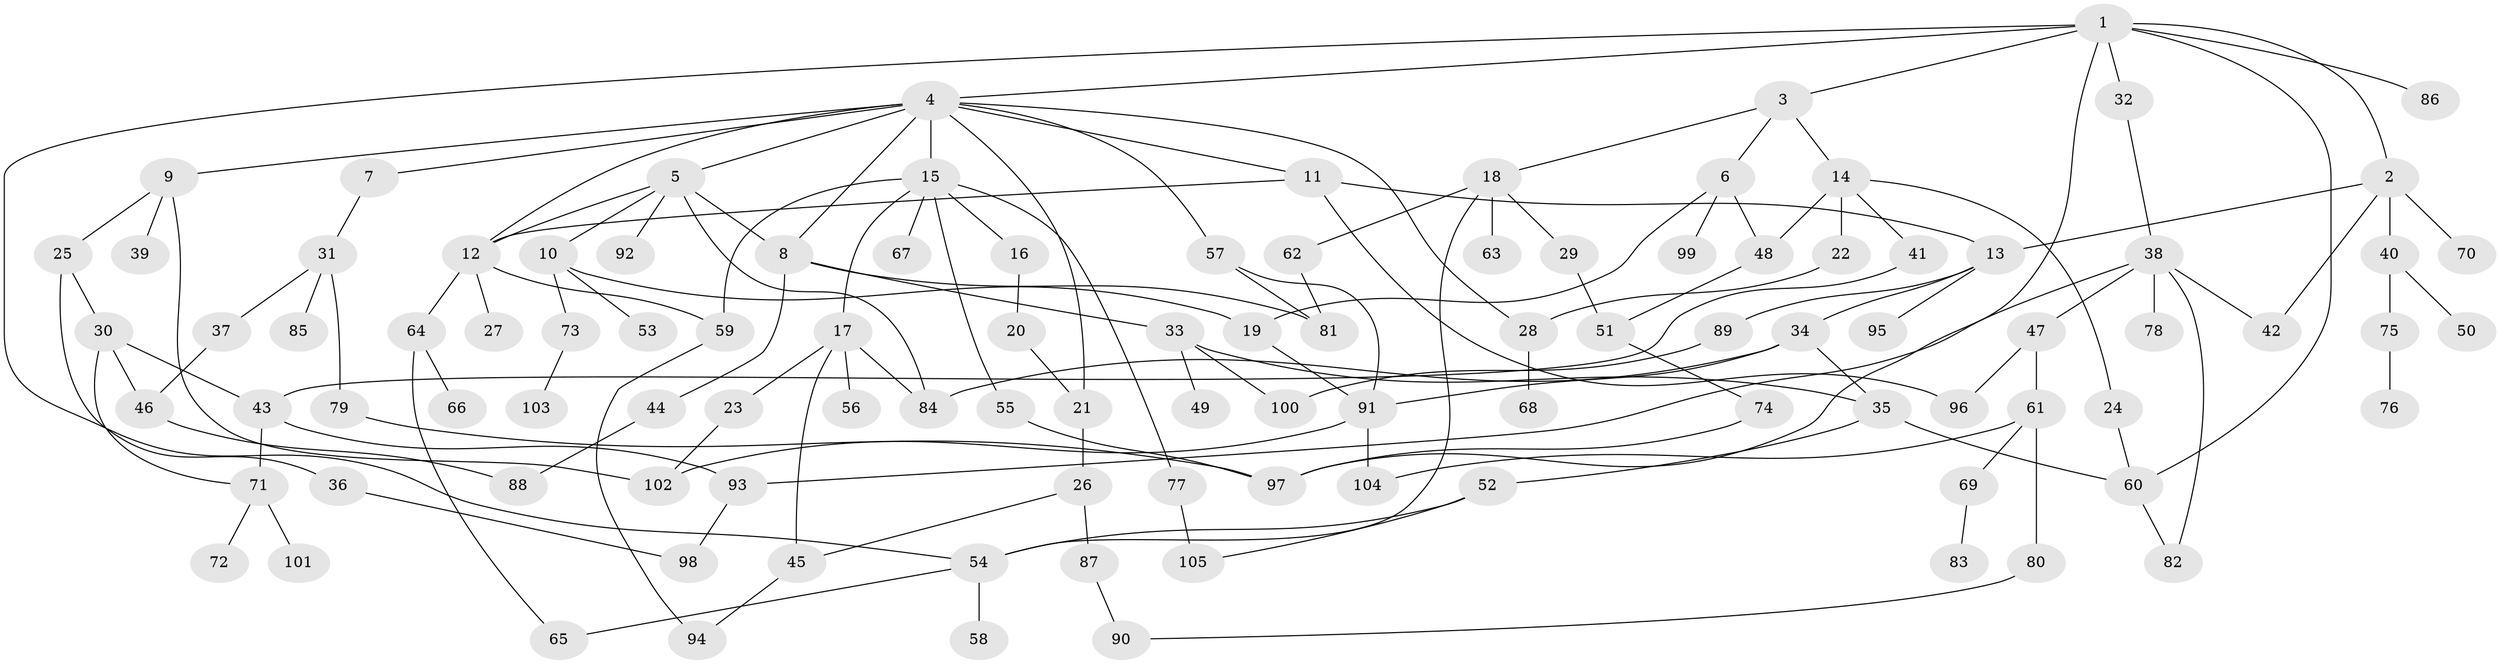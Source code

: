 // Generated by graph-tools (version 1.1) at 2025/10/02/27/25 16:10:53]
// undirected, 105 vertices, 146 edges
graph export_dot {
graph [start="1"]
  node [color=gray90,style=filled];
  1;
  2;
  3;
  4;
  5;
  6;
  7;
  8;
  9;
  10;
  11;
  12;
  13;
  14;
  15;
  16;
  17;
  18;
  19;
  20;
  21;
  22;
  23;
  24;
  25;
  26;
  27;
  28;
  29;
  30;
  31;
  32;
  33;
  34;
  35;
  36;
  37;
  38;
  39;
  40;
  41;
  42;
  43;
  44;
  45;
  46;
  47;
  48;
  49;
  50;
  51;
  52;
  53;
  54;
  55;
  56;
  57;
  58;
  59;
  60;
  61;
  62;
  63;
  64;
  65;
  66;
  67;
  68;
  69;
  70;
  71;
  72;
  73;
  74;
  75;
  76;
  77;
  78;
  79;
  80;
  81;
  82;
  83;
  84;
  85;
  86;
  87;
  88;
  89;
  90;
  91;
  92;
  93;
  94;
  95;
  96;
  97;
  98;
  99;
  100;
  101;
  102;
  103;
  104;
  105;
  1 -- 2;
  1 -- 3;
  1 -- 4;
  1 -- 32;
  1 -- 60;
  1 -- 86;
  1 -- 54;
  1 -- 97;
  2 -- 13;
  2 -- 40;
  2 -- 42;
  2 -- 70;
  3 -- 6;
  3 -- 14;
  3 -- 18;
  4 -- 5;
  4 -- 7;
  4 -- 9;
  4 -- 11;
  4 -- 15;
  4 -- 28;
  4 -- 57;
  4 -- 21;
  4 -- 12;
  4 -- 8;
  5 -- 8;
  5 -- 10;
  5 -- 84;
  5 -- 92;
  5 -- 12;
  6 -- 19;
  6 -- 48;
  6 -- 99;
  7 -- 31;
  8 -- 33;
  8 -- 44;
  8 -- 81;
  9 -- 25;
  9 -- 39;
  9 -- 102;
  10 -- 53;
  10 -- 73;
  10 -- 19;
  11 -- 12;
  11 -- 13;
  11 -- 96;
  12 -- 27;
  12 -- 59;
  12 -- 64;
  13 -- 34;
  13 -- 89;
  13 -- 95;
  14 -- 22;
  14 -- 24;
  14 -- 41;
  14 -- 48;
  15 -- 16;
  15 -- 17;
  15 -- 55;
  15 -- 67;
  15 -- 77;
  15 -- 59;
  16 -- 20;
  17 -- 23;
  17 -- 45;
  17 -- 56;
  17 -- 84;
  18 -- 29;
  18 -- 54;
  18 -- 62;
  18 -- 63;
  19 -- 91;
  20 -- 21;
  21 -- 26;
  22 -- 28;
  23 -- 102;
  24 -- 60;
  25 -- 30;
  25 -- 36;
  26 -- 87;
  26 -- 45;
  28 -- 68;
  29 -- 51;
  30 -- 43;
  30 -- 46;
  30 -- 71;
  31 -- 37;
  31 -- 79;
  31 -- 85;
  32 -- 38;
  33 -- 49;
  33 -- 35;
  33 -- 100;
  34 -- 35;
  34 -- 84;
  34 -- 91;
  35 -- 52;
  35 -- 60;
  36 -- 98;
  37 -- 46;
  38 -- 47;
  38 -- 78;
  38 -- 93;
  38 -- 82;
  38 -- 42;
  40 -- 50;
  40 -- 75;
  41 -- 43;
  43 -- 71;
  43 -- 93;
  44 -- 88;
  45 -- 94;
  46 -- 88;
  47 -- 61;
  47 -- 96;
  48 -- 51;
  51 -- 74;
  52 -- 54;
  52 -- 105;
  54 -- 58;
  54 -- 65;
  55 -- 97;
  57 -- 81;
  57 -- 91;
  59 -- 94;
  60 -- 82;
  61 -- 69;
  61 -- 80;
  61 -- 104;
  62 -- 81;
  64 -- 66;
  64 -- 65;
  69 -- 83;
  71 -- 72;
  71 -- 101;
  73 -- 103;
  74 -- 97;
  75 -- 76;
  77 -- 105;
  79 -- 97;
  80 -- 90;
  87 -- 90;
  89 -- 100;
  91 -- 104;
  91 -- 102;
  93 -- 98;
}
